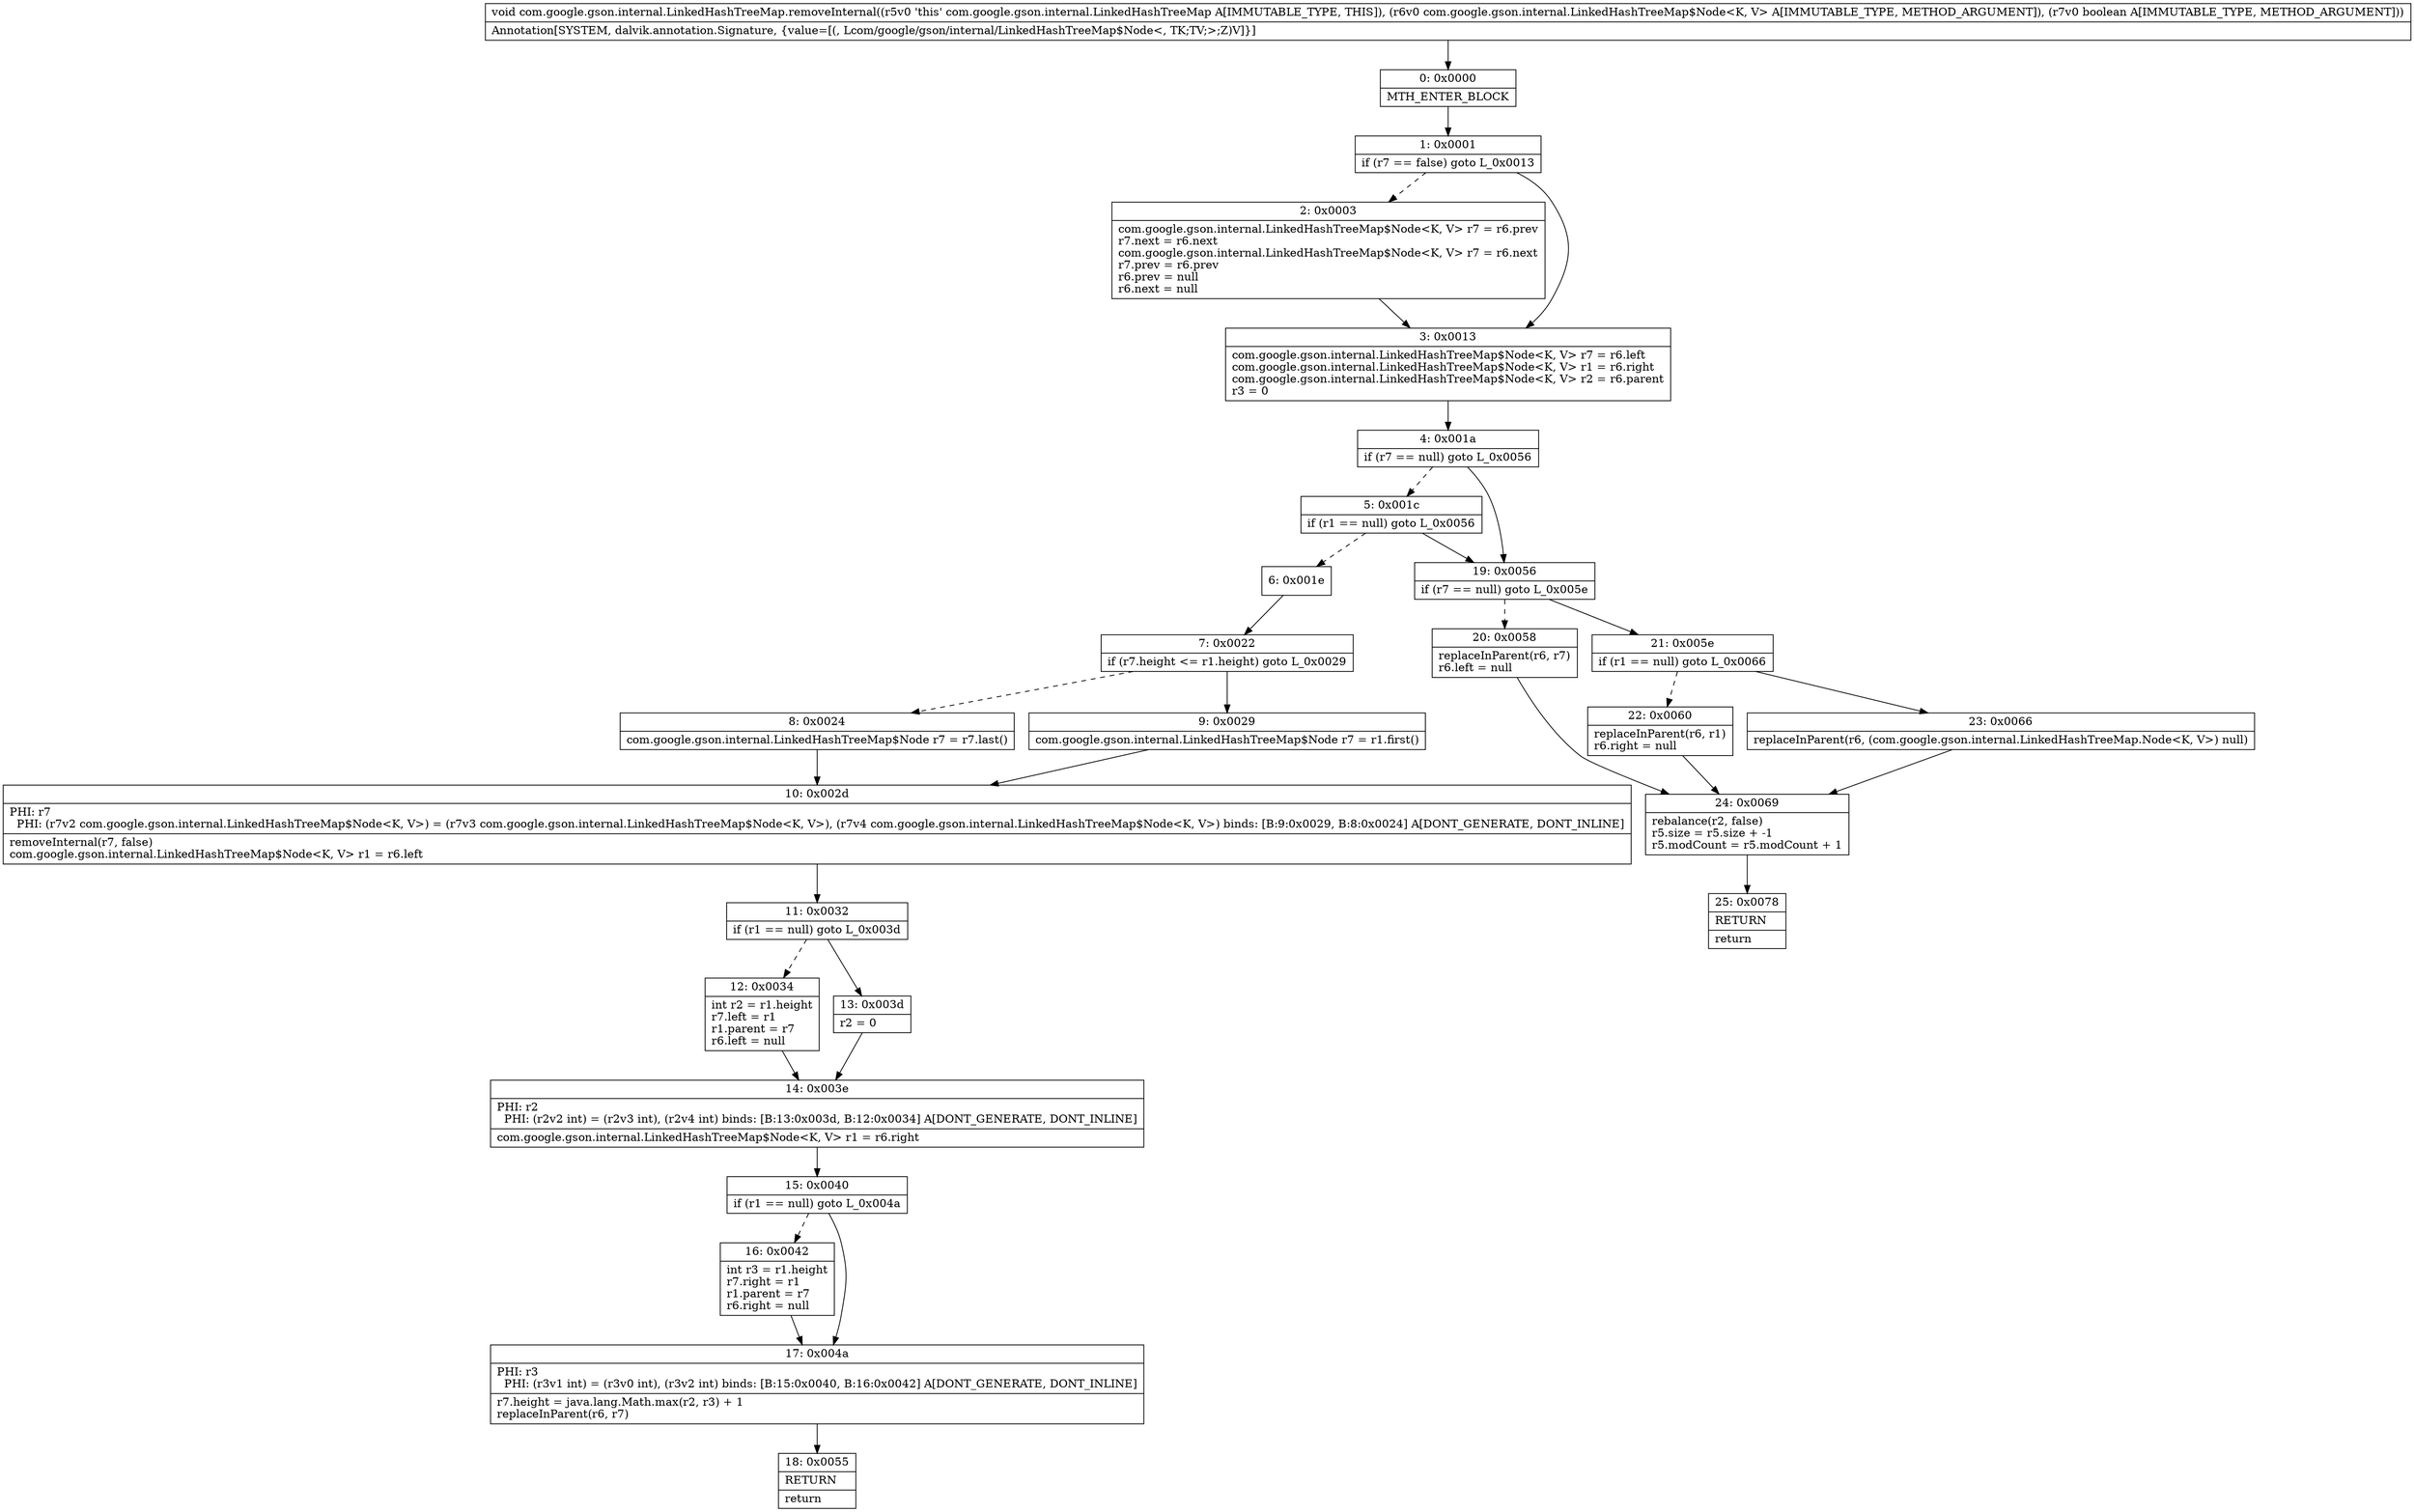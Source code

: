 digraph "CFG forcom.google.gson.internal.LinkedHashTreeMap.removeInternal(Lcom\/google\/gson\/internal\/LinkedHashTreeMap$Node;Z)V" {
Node_0 [shape=record,label="{0\:\ 0x0000|MTH_ENTER_BLOCK\l}"];
Node_1 [shape=record,label="{1\:\ 0x0001|if (r7 == false) goto L_0x0013\l}"];
Node_2 [shape=record,label="{2\:\ 0x0003|com.google.gson.internal.LinkedHashTreeMap$Node\<K, V\> r7 = r6.prev\lr7.next = r6.next\lcom.google.gson.internal.LinkedHashTreeMap$Node\<K, V\> r7 = r6.next\lr7.prev = r6.prev\lr6.prev = null\lr6.next = null\l}"];
Node_3 [shape=record,label="{3\:\ 0x0013|com.google.gson.internal.LinkedHashTreeMap$Node\<K, V\> r7 = r6.left\lcom.google.gson.internal.LinkedHashTreeMap$Node\<K, V\> r1 = r6.right\lcom.google.gson.internal.LinkedHashTreeMap$Node\<K, V\> r2 = r6.parent\lr3 = 0\l}"];
Node_4 [shape=record,label="{4\:\ 0x001a|if (r7 == null) goto L_0x0056\l}"];
Node_5 [shape=record,label="{5\:\ 0x001c|if (r1 == null) goto L_0x0056\l}"];
Node_6 [shape=record,label="{6\:\ 0x001e}"];
Node_7 [shape=record,label="{7\:\ 0x0022|if (r7.height \<= r1.height) goto L_0x0029\l}"];
Node_8 [shape=record,label="{8\:\ 0x0024|com.google.gson.internal.LinkedHashTreeMap$Node r7 = r7.last()\l}"];
Node_9 [shape=record,label="{9\:\ 0x0029|com.google.gson.internal.LinkedHashTreeMap$Node r7 = r1.first()\l}"];
Node_10 [shape=record,label="{10\:\ 0x002d|PHI: r7 \l  PHI: (r7v2 com.google.gson.internal.LinkedHashTreeMap$Node\<K, V\>) = (r7v3 com.google.gson.internal.LinkedHashTreeMap$Node\<K, V\>), (r7v4 com.google.gson.internal.LinkedHashTreeMap$Node\<K, V\>) binds: [B:9:0x0029, B:8:0x0024] A[DONT_GENERATE, DONT_INLINE]\l|removeInternal(r7, false)\lcom.google.gson.internal.LinkedHashTreeMap$Node\<K, V\> r1 = r6.left\l}"];
Node_11 [shape=record,label="{11\:\ 0x0032|if (r1 == null) goto L_0x003d\l}"];
Node_12 [shape=record,label="{12\:\ 0x0034|int r2 = r1.height\lr7.left = r1\lr1.parent = r7\lr6.left = null\l}"];
Node_13 [shape=record,label="{13\:\ 0x003d|r2 = 0\l}"];
Node_14 [shape=record,label="{14\:\ 0x003e|PHI: r2 \l  PHI: (r2v2 int) = (r2v3 int), (r2v4 int) binds: [B:13:0x003d, B:12:0x0034] A[DONT_GENERATE, DONT_INLINE]\l|com.google.gson.internal.LinkedHashTreeMap$Node\<K, V\> r1 = r6.right\l}"];
Node_15 [shape=record,label="{15\:\ 0x0040|if (r1 == null) goto L_0x004a\l}"];
Node_16 [shape=record,label="{16\:\ 0x0042|int r3 = r1.height\lr7.right = r1\lr1.parent = r7\lr6.right = null\l}"];
Node_17 [shape=record,label="{17\:\ 0x004a|PHI: r3 \l  PHI: (r3v1 int) = (r3v0 int), (r3v2 int) binds: [B:15:0x0040, B:16:0x0042] A[DONT_GENERATE, DONT_INLINE]\l|r7.height = java.lang.Math.max(r2, r3) + 1\lreplaceInParent(r6, r7)\l}"];
Node_18 [shape=record,label="{18\:\ 0x0055|RETURN\l|return\l}"];
Node_19 [shape=record,label="{19\:\ 0x0056|if (r7 == null) goto L_0x005e\l}"];
Node_20 [shape=record,label="{20\:\ 0x0058|replaceInParent(r6, r7)\lr6.left = null\l}"];
Node_21 [shape=record,label="{21\:\ 0x005e|if (r1 == null) goto L_0x0066\l}"];
Node_22 [shape=record,label="{22\:\ 0x0060|replaceInParent(r6, r1)\lr6.right = null\l}"];
Node_23 [shape=record,label="{23\:\ 0x0066|replaceInParent(r6, (com.google.gson.internal.LinkedHashTreeMap.Node\<K, V\>) null)\l}"];
Node_24 [shape=record,label="{24\:\ 0x0069|rebalance(r2, false)\lr5.size = r5.size + \-1\lr5.modCount = r5.modCount + 1\l}"];
Node_25 [shape=record,label="{25\:\ 0x0078|RETURN\l|return\l}"];
MethodNode[shape=record,label="{void com.google.gson.internal.LinkedHashTreeMap.removeInternal((r5v0 'this' com.google.gson.internal.LinkedHashTreeMap A[IMMUTABLE_TYPE, THIS]), (r6v0 com.google.gson.internal.LinkedHashTreeMap$Node\<K, V\> A[IMMUTABLE_TYPE, METHOD_ARGUMENT]), (r7v0 boolean A[IMMUTABLE_TYPE, METHOD_ARGUMENT]))  | Annotation[SYSTEM, dalvik.annotation.Signature, \{value=[(, Lcom\/google\/gson\/internal\/LinkedHashTreeMap$Node\<, TK;TV;\>;Z)V]\}]\l}"];
MethodNode -> Node_0;
Node_0 -> Node_1;
Node_1 -> Node_2[style=dashed];
Node_1 -> Node_3;
Node_2 -> Node_3;
Node_3 -> Node_4;
Node_4 -> Node_5[style=dashed];
Node_4 -> Node_19;
Node_5 -> Node_6[style=dashed];
Node_5 -> Node_19;
Node_6 -> Node_7;
Node_7 -> Node_8[style=dashed];
Node_7 -> Node_9;
Node_8 -> Node_10;
Node_9 -> Node_10;
Node_10 -> Node_11;
Node_11 -> Node_12[style=dashed];
Node_11 -> Node_13;
Node_12 -> Node_14;
Node_13 -> Node_14;
Node_14 -> Node_15;
Node_15 -> Node_16[style=dashed];
Node_15 -> Node_17;
Node_16 -> Node_17;
Node_17 -> Node_18;
Node_19 -> Node_20[style=dashed];
Node_19 -> Node_21;
Node_20 -> Node_24;
Node_21 -> Node_22[style=dashed];
Node_21 -> Node_23;
Node_22 -> Node_24;
Node_23 -> Node_24;
Node_24 -> Node_25;
}

